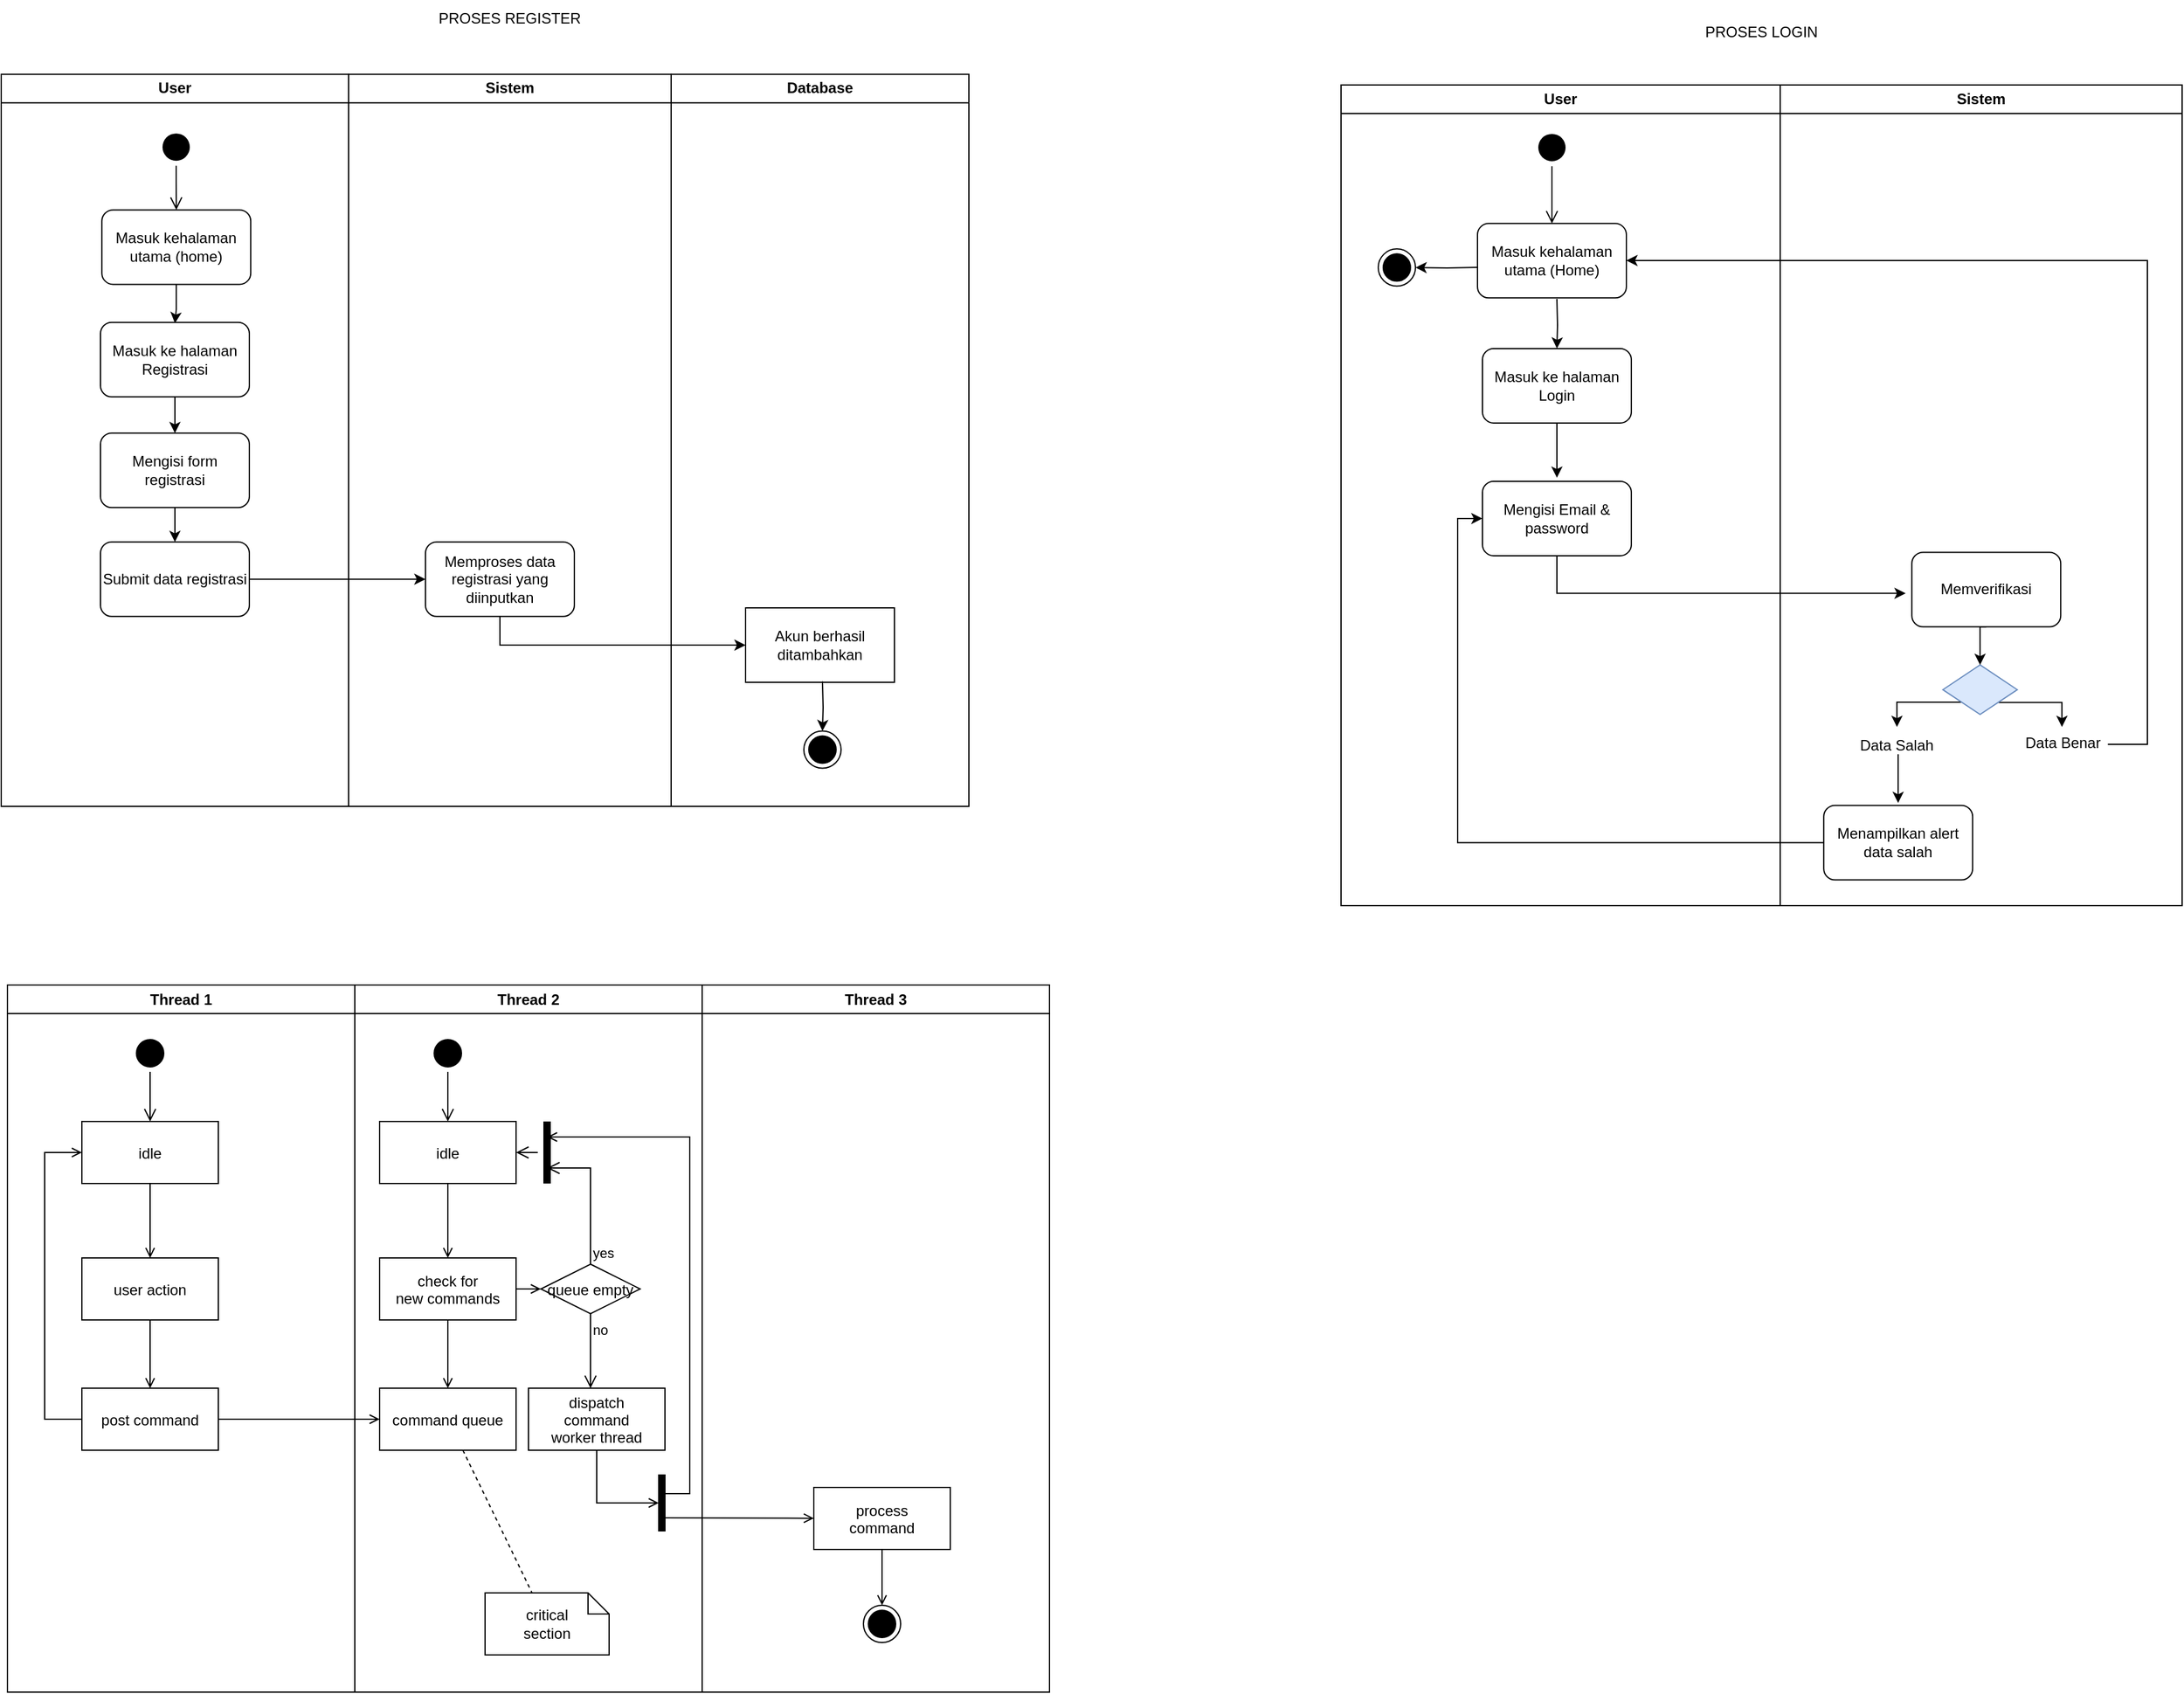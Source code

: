<mxfile version="21.6.9" type="github">
  <diagram name="Page-1" id="e7e014a7-5840-1c2e-5031-d8a46d1fe8dd">
    <mxGraphModel dx="1137" dy="754" grid="1" gridSize="10" guides="1" tooltips="1" connect="1" arrows="1" fold="1" page="1" pageScale="1" pageWidth="1169" pageHeight="826" background="none" math="0" shadow="0">
      <root>
        <mxCell id="0" />
        <mxCell id="1" parent="0" />
        <mxCell id="2" value="Thread 1" style="swimlane;whiteSpace=wrap;strokeColor=#000000;" parent="1" vertex="1">
          <mxGeometry x="165" y="954" width="280" height="570" as="geometry" />
        </mxCell>
        <mxCell id="5" value="" style="ellipse;shape=startState;fillColor=#000000;strokeColor=#000000;" parent="2" vertex="1">
          <mxGeometry x="100" y="40" width="30" height="30" as="geometry" />
        </mxCell>
        <mxCell id="6" value="" style="edgeStyle=elbowEdgeStyle;elbow=horizontal;verticalAlign=bottom;endArrow=open;endSize=8;strokeColor=#000000;endFill=1;rounded=0" parent="2" source="5" target="7" edge="1">
          <mxGeometry x="100" y="40" as="geometry">
            <mxPoint x="115" y="110" as="targetPoint" />
          </mxGeometry>
        </mxCell>
        <mxCell id="7" value="idle" style="strokeColor=#000000;" parent="2" vertex="1">
          <mxGeometry x="60" y="110" width="110" height="50" as="geometry" />
        </mxCell>
        <mxCell id="8" value="user action" style="strokeColor=#000000;" parent="2" vertex="1">
          <mxGeometry x="60" y="220" width="110" height="50" as="geometry" />
        </mxCell>
        <mxCell id="9" value="" style="endArrow=open;strokeColor=#000000;endFill=1;rounded=0" parent="2" source="7" target="8" edge="1">
          <mxGeometry relative="1" as="geometry" />
        </mxCell>
        <mxCell id="10" value="post command" style="strokeColor=#000000;" parent="2" vertex="1">
          <mxGeometry x="60" y="325" width="110" height="50" as="geometry" />
        </mxCell>
        <mxCell id="11" value="" style="endArrow=open;strokeColor=#000000;endFill=1;rounded=0" parent="2" source="8" target="10" edge="1">
          <mxGeometry relative="1" as="geometry" />
        </mxCell>
        <mxCell id="12" value="" style="edgeStyle=elbowEdgeStyle;elbow=horizontal;strokeColor=#000000;endArrow=open;endFill=1;rounded=0" parent="2" source="10" target="7" edge="1">
          <mxGeometry width="100" height="100" relative="1" as="geometry">
            <mxPoint x="160" y="290" as="sourcePoint" />
            <mxPoint x="260" y="190" as="targetPoint" />
            <Array as="points">
              <mxPoint x="30" y="250" />
            </Array>
          </mxGeometry>
        </mxCell>
        <mxCell id="3" value="Thread 2" style="swimlane;whiteSpace=wrap;strokeColor=#000000;" parent="1" vertex="1">
          <mxGeometry x="445" y="954" width="280" height="570" as="geometry" />
        </mxCell>
        <mxCell id="13" value="" style="ellipse;shape=startState;fillColor=#000000;strokeColor=#000000;" parent="3" vertex="1">
          <mxGeometry x="60" y="40" width="30" height="30" as="geometry" />
        </mxCell>
        <mxCell id="14" value="" style="edgeStyle=elbowEdgeStyle;elbow=horizontal;verticalAlign=bottom;endArrow=open;endSize=8;strokeColor=#000000;endFill=1;rounded=0" parent="3" source="13" target="15" edge="1">
          <mxGeometry x="40" y="20" as="geometry">
            <mxPoint x="55" y="90" as="targetPoint" />
          </mxGeometry>
        </mxCell>
        <mxCell id="15" value="idle" style="strokeColor=#000000;" parent="3" vertex="1">
          <mxGeometry x="20" y="110" width="110" height="50" as="geometry" />
        </mxCell>
        <mxCell id="16" value="check for &#xa;new commands" style="strokeColor=#000000;" parent="3" vertex="1">
          <mxGeometry x="20" y="220" width="110" height="50" as="geometry" />
        </mxCell>
        <mxCell id="17" value="" style="endArrow=open;strokeColor=#000000;endFill=1;rounded=0" parent="3" source="15" target="16" edge="1">
          <mxGeometry relative="1" as="geometry" />
        </mxCell>
        <mxCell id="18" value="command queue" style="strokeColor=#000000;" parent="3" vertex="1">
          <mxGeometry x="20" y="325" width="110" height="50" as="geometry" />
        </mxCell>
        <mxCell id="19" value="" style="endArrow=open;strokeColor=#000000;endFill=1;rounded=0" parent="3" source="16" target="18" edge="1">
          <mxGeometry relative="1" as="geometry" />
        </mxCell>
        <mxCell id="21" value="queue empty" style="rhombus;fillColor=none;strokeColor=#000000;" parent="3" vertex="1">
          <mxGeometry x="150" y="225" width="80" height="40" as="geometry" />
        </mxCell>
        <mxCell id="22" value="yes" style="edgeStyle=elbowEdgeStyle;elbow=horizontal;align=left;verticalAlign=bottom;endArrow=open;endSize=8;strokeColor=#000000;exitX=0.5;exitY=0;endFill=1;rounded=0;entryX=0.75;entryY=0.5;entryPerimeter=0" parent="3" source="21" target="25" edge="1">
          <mxGeometry x="-1" relative="1" as="geometry">
            <mxPoint x="160" y="150" as="targetPoint" />
            <Array as="points">
              <mxPoint x="190" y="180" />
            </Array>
          </mxGeometry>
        </mxCell>
        <mxCell id="23" value="no" style="edgeStyle=elbowEdgeStyle;elbow=horizontal;align=left;verticalAlign=top;endArrow=open;endSize=8;strokeColor=#000000;endFill=1;rounded=0" parent="3" source="21" target="30" edge="1">
          <mxGeometry x="-1" relative="1" as="geometry">
            <mxPoint x="190" y="305" as="targetPoint" />
          </mxGeometry>
        </mxCell>
        <mxCell id="24" value="" style="endArrow=open;strokeColor=#000000;endFill=1;rounded=0" parent="3" source="16" target="21" edge="1">
          <mxGeometry relative="1" as="geometry" />
        </mxCell>
        <mxCell id="25" value="" style="shape=line;strokeWidth=6;strokeColor=#000000;rotation=90" parent="3" vertex="1">
          <mxGeometry x="130" y="127.5" width="50" height="15" as="geometry" />
        </mxCell>
        <mxCell id="26" value="" style="edgeStyle=elbowEdgeStyle;elbow=horizontal;verticalAlign=bottom;endArrow=open;endSize=8;strokeColor=#000000;endFill=1;rounded=0" parent="3" source="25" target="15" edge="1">
          <mxGeometry x="130" y="90" as="geometry">
            <mxPoint x="230" y="140" as="targetPoint" />
          </mxGeometry>
        </mxCell>
        <mxCell id="30" value="dispatch&#xa;command&#xa;worker thread" style="strokeColor=#000000;" parent="3" vertex="1">
          <mxGeometry x="140" y="325" width="110" height="50" as="geometry" />
        </mxCell>
        <mxCell id="31" value="critical&#xa;section" style="shape=note;whiteSpace=wrap;size=17;strokeColor=#000000;" parent="3" vertex="1">
          <mxGeometry x="105" y="490" width="100" height="50" as="geometry" />
        </mxCell>
        <mxCell id="32" value="" style="endArrow=none;strokeColor=#000000;endFill=0;rounded=0;dashed=1" parent="3" source="18" target="31" edge="1">
          <mxGeometry relative="1" as="geometry" />
        </mxCell>
        <mxCell id="34" value="" style="whiteSpace=wrap;strokeColor=#000000;fillColor=#030303;" parent="3" vertex="1">
          <mxGeometry x="245" y="395" width="5" height="45" as="geometry" />
        </mxCell>
        <mxCell id="41" value="" style="edgeStyle=elbowEdgeStyle;elbow=horizontal;entryX=0;entryY=0.5;strokeColor=#000000;endArrow=open;endFill=1;rounded=0" parent="3" source="30" target="34" edge="1">
          <mxGeometry width="100" height="100" relative="1" as="geometry">
            <mxPoint x="60" y="480" as="sourcePoint" />
            <mxPoint x="160" y="380" as="targetPoint" />
            <Array as="points">
              <mxPoint x="195" y="400" />
            </Array>
          </mxGeometry>
        </mxCell>
        <mxCell id="4" value="Thread 3" style="swimlane;whiteSpace=wrap;strokeColor=#000000;" parent="1" vertex="1">
          <mxGeometry x="725" y="954" width="280" height="570" as="geometry" />
        </mxCell>
        <mxCell id="33" value="process&#xa;command" style="strokeColor=#000000;" parent="4" vertex="1">
          <mxGeometry x="90" y="405" width="110" height="50" as="geometry" />
        </mxCell>
        <mxCell id="35" value="" style="edgeStyle=elbowEdgeStyle;elbow=horizontal;strokeColor=#000000;endArrow=open;endFill=1;rounded=0;entryX=0.25;entryY=0.5;entryPerimeter=0" parent="4" target="25" edge="1">
          <mxGeometry width="100" height="100" relative="1" as="geometry">
            <mxPoint x="-30" y="410" as="sourcePoint" />
            <mxPoint x="-120" y="120" as="targetPoint" />
            <Array as="points">
              <mxPoint x="-10" y="135" />
            </Array>
          </mxGeometry>
        </mxCell>
        <mxCell id="37" value="" style="edgeStyle=none;strokeColor=#000000;endArrow=open;endFill=1;rounded=0" parent="4" target="33" edge="1">
          <mxGeometry width="100" height="100" relative="1" as="geometry">
            <mxPoint x="-30" y="429.5" as="sourcePoint" />
            <mxPoint x="90" y="429.5" as="targetPoint" />
          </mxGeometry>
        </mxCell>
        <mxCell id="38" value="" style="ellipse;shape=endState;fillColor=#000000;strokeColor=#000000;" parent="4" vertex="1">
          <mxGeometry x="130" y="500" width="30" height="30" as="geometry" />
        </mxCell>
        <mxCell id="39" value="" style="endArrow=open;strokeColor=#000000;endFill=1;rounded=0" parent="4" source="33" target="38" edge="1">
          <mxGeometry relative="1" as="geometry" />
        </mxCell>
        <mxCell id="20" value="" style="endArrow=open;strokeColor=#000000;endFill=1;rounded=0" parent="1" source="10" target="18" edge="1">
          <mxGeometry relative="1" as="geometry" />
        </mxCell>
        <mxCell id="n_CjR4kDcSBruVza5yp5-41" style="edgeStyle=orthogonalEdgeStyle;rounded=0;orthogonalLoop=1;jettySize=auto;html=1;" edge="1" parent="1" source="n_CjR4kDcSBruVza5yp5-56">
          <mxGeometry relative="1" as="geometry">
            <mxPoint x="300" y="420.59" as="targetPoint" />
          </mxGeometry>
        </mxCell>
        <mxCell id="n_CjR4kDcSBruVza5yp5-42" value="" style="ellipse;html=1;shape=startState;fillColor=#000000;strokeColor=none;" vertex="1" parent="1">
          <mxGeometry x="286" y="263.59" width="30" height="30" as="geometry" />
        </mxCell>
        <mxCell id="n_CjR4kDcSBruVza5yp5-43" value="" style="edgeStyle=orthogonalEdgeStyle;html=1;verticalAlign=bottom;endArrow=open;endSize=8;strokeColor=#000000;rounded=0;entryX=0.5;entryY=0;entryDx=0;entryDy=0;" edge="1" parent="1" source="n_CjR4kDcSBruVza5yp5-42" target="n_CjR4kDcSBruVza5yp5-56">
          <mxGeometry relative="1" as="geometry">
            <mxPoint x="300" y="353.59" as="targetPoint" />
            <Array as="points">
              <mxPoint x="301" y="306.31" />
              <mxPoint x="301" y="306.31" />
            </Array>
          </mxGeometry>
        </mxCell>
        <mxCell id="n_CjR4kDcSBruVza5yp5-44" style="edgeStyle=orthogonalEdgeStyle;rounded=0;orthogonalLoop=1;jettySize=auto;html=1;entryX=0.5;entryY=0;entryDx=0;entryDy=0;" edge="1" parent="1" source="n_CjR4kDcSBruVza5yp5-45" target="n_CjR4kDcSBruVza5yp5-47">
          <mxGeometry relative="1" as="geometry" />
        </mxCell>
        <mxCell id="n_CjR4kDcSBruVza5yp5-45" value="Masuk ke halaman Registrasi" style="rounded=1;whiteSpace=wrap;html=1;" vertex="1" parent="1">
          <mxGeometry x="240" y="419.9" width="120" height="60" as="geometry" />
        </mxCell>
        <mxCell id="n_CjR4kDcSBruVza5yp5-46" value="" style="edgeStyle=orthogonalEdgeStyle;rounded=0;orthogonalLoop=1;jettySize=auto;html=1;" edge="1" parent="1" source="n_CjR4kDcSBruVza5yp5-47" target="n_CjR4kDcSBruVza5yp5-49">
          <mxGeometry relative="1" as="geometry" />
        </mxCell>
        <mxCell id="n_CjR4kDcSBruVza5yp5-47" value="Mengisi form registrasi" style="rounded=1;whiteSpace=wrap;html=1;" vertex="1" parent="1">
          <mxGeometry x="240" y="509.11" width="120" height="60" as="geometry" />
        </mxCell>
        <mxCell id="n_CjR4kDcSBruVza5yp5-48" style="edgeStyle=orthogonalEdgeStyle;rounded=0;orthogonalLoop=1;jettySize=auto;html=1;exitX=1;exitY=0.5;exitDx=0;exitDy=0;" edge="1" parent="1" source="n_CjR4kDcSBruVza5yp5-49" target="n_CjR4kDcSBruVza5yp5-54">
          <mxGeometry relative="1" as="geometry">
            <mxPoint x="649" y="821.38" as="targetPoint" />
          </mxGeometry>
        </mxCell>
        <mxCell id="n_CjR4kDcSBruVza5yp5-49" value="Submit data registrasi" style="rounded=1;whiteSpace=wrap;html=1;" vertex="1" parent="1">
          <mxGeometry x="240" y="596.9" width="120" height="60" as="geometry" />
        </mxCell>
        <mxCell id="n_CjR4kDcSBruVza5yp5-53" value="Sistem" style="swimlane;whiteSpace=wrap;html=1;startSize=23;" vertex="1" parent="1">
          <mxGeometry x="440" y="219.9" width="260" height="590.1" as="geometry" />
        </mxCell>
        <mxCell id="n_CjR4kDcSBruVza5yp5-54" value="Memproses data registrasi yang diinputkan" style="rounded=1;whiteSpace=wrap;html=1;" vertex="1" parent="n_CjR4kDcSBruVza5yp5-53">
          <mxGeometry x="61.98" y="377.0" width="120" height="60" as="geometry" />
        </mxCell>
        <mxCell id="n_CjR4kDcSBruVza5yp5-55" value="User" style="swimlane;whiteSpace=wrap;html=1;startSize=23;" vertex="1" parent="1">
          <mxGeometry x="160" y="219.9" width="280" height="590.1" as="geometry" />
        </mxCell>
        <mxCell id="n_CjR4kDcSBruVza5yp5-56" value="Masuk kehalaman utama (home)" style="rounded=1;whiteSpace=wrap;html=1;" vertex="1" parent="n_CjR4kDcSBruVza5yp5-55">
          <mxGeometry x="81.12" y="109.31" width="120" height="60" as="geometry" />
        </mxCell>
        <mxCell id="n_CjR4kDcSBruVza5yp5-57" value="PROSES REGISTER" style="text;html=1;strokeColor=none;fillColor=none;align=center;verticalAlign=middle;whiteSpace=wrap;rounded=0;" vertex="1" parent="1">
          <mxGeometry x="430" y="160" width="280" height="30" as="geometry" />
        </mxCell>
        <mxCell id="n_CjR4kDcSBruVza5yp5-58" value="Database" style="swimlane;whiteSpace=wrap;html=1;startSize=23;" vertex="1" parent="1">
          <mxGeometry x="700" y="219.9" width="240" height="590.1" as="geometry" />
        </mxCell>
        <mxCell id="n_CjR4kDcSBruVza5yp5-59" value="Akun berhasil ditambahkan" style="rounded=0;whiteSpace=wrap;html=1;" vertex="1" parent="n_CjR4kDcSBruVza5yp5-58">
          <mxGeometry x="60.0" y="430.1" width="120" height="60" as="geometry" />
        </mxCell>
        <mxCell id="n_CjR4kDcSBruVza5yp5-60" value="" style="ellipse;html=1;shape=endState;fillColor=#000000;strokeColor=#000000;" vertex="1" parent="n_CjR4kDcSBruVza5yp5-58">
          <mxGeometry x="106.98" y="529.38" width="30" height="30" as="geometry" />
        </mxCell>
        <mxCell id="n_CjR4kDcSBruVza5yp5-61" value="" style="edgeStyle=orthogonalEdgeStyle;rounded=0;orthogonalLoop=1;jettySize=auto;html=1;" edge="1" parent="n_CjR4kDcSBruVza5yp5-58" target="n_CjR4kDcSBruVza5yp5-60">
          <mxGeometry relative="1" as="geometry">
            <mxPoint x="121.98" y="489.38" as="sourcePoint" />
          </mxGeometry>
        </mxCell>
        <mxCell id="n_CjR4kDcSBruVza5yp5-62" style="edgeStyle=orthogonalEdgeStyle;rounded=0;orthogonalLoop=1;jettySize=auto;html=1;exitX=0.5;exitY=1;exitDx=0;exitDy=0;entryX=0;entryY=0.5;entryDx=0;entryDy=0;" edge="1" parent="1" source="n_CjR4kDcSBruVza5yp5-54" target="n_CjR4kDcSBruVza5yp5-59">
          <mxGeometry relative="1" as="geometry" />
        </mxCell>
        <mxCell id="n_CjR4kDcSBruVza5yp5-63" style="edgeStyle=orthogonalEdgeStyle;rounded=0;orthogonalLoop=1;jettySize=auto;html=1;exitX=-0.041;exitY=0.588;exitDx=0;exitDy=0;exitPerimeter=0;entryX=1;entryY=0.5;entryDx=0;entryDy=0;" edge="1" parent="1" target="n_CjR4kDcSBruVza5yp5-79">
          <mxGeometry relative="1" as="geometry">
            <mxPoint x="1351.08" y="375.45" as="sourcePoint" />
            <mxPoint x="1306.0" y="375.714" as="targetPoint" />
          </mxGeometry>
        </mxCell>
        <mxCell id="n_CjR4kDcSBruVza5yp5-64" value="Masuk kehalaman utama (Home)" style="rounded=1;whiteSpace=wrap;html=1;" vertex="1" parent="1">
          <mxGeometry x="1350" y="340.17" width="120" height="60" as="geometry" />
        </mxCell>
        <mxCell id="n_CjR4kDcSBruVza5yp5-65" value="" style="ellipse;html=1;shape=startState;fillColor=#000000;strokeColor=none;" vertex="1" parent="1">
          <mxGeometry x="1395" y="263.96" width="30" height="30" as="geometry" />
        </mxCell>
        <mxCell id="n_CjR4kDcSBruVza5yp5-66" value="" style="edgeStyle=orthogonalEdgeStyle;html=1;verticalAlign=bottom;endArrow=open;endSize=8;strokeColor=#000000;rounded=0;entryX=0.5;entryY=0;entryDx=0;entryDy=0;" edge="1" parent="1" source="n_CjR4kDcSBruVza5yp5-65" target="n_CjR4kDcSBruVza5yp5-64">
          <mxGeometry relative="1" as="geometry">
            <mxPoint x="1410" y="353.96" as="targetPoint" />
          </mxGeometry>
        </mxCell>
        <mxCell id="n_CjR4kDcSBruVza5yp5-67" style="edgeStyle=orthogonalEdgeStyle;rounded=0;orthogonalLoop=1;jettySize=auto;html=1;exitX=0.5;exitY=1;exitDx=0;exitDy=0;entryX=0.5;entryY=-0.048;entryDx=0;entryDy=0;entryPerimeter=0;" edge="1" parent="1" source="n_CjR4kDcSBruVza5yp5-68" target="n_CjR4kDcSBruVza5yp5-70">
          <mxGeometry relative="1" as="geometry" />
        </mxCell>
        <mxCell id="n_CjR4kDcSBruVza5yp5-68" value="Masuk ke halaman Login" style="rounded=1;whiteSpace=wrap;html=1;" vertex="1" parent="1">
          <mxGeometry x="1354" y="440.96" width="120" height="60" as="geometry" />
        </mxCell>
        <mxCell id="n_CjR4kDcSBruVza5yp5-69" style="edgeStyle=orthogonalEdgeStyle;rounded=0;orthogonalLoop=1;jettySize=auto;html=1;exitX=0.5;exitY=1;exitDx=0;exitDy=0;" edge="1" parent="1" source="n_CjR4kDcSBruVza5yp5-70">
          <mxGeometry relative="1" as="geometry">
            <Array as="points">
              <mxPoint x="1414" y="637.96" />
            </Array>
            <mxPoint x="1695.12" y="638.27" as="targetPoint" />
          </mxGeometry>
        </mxCell>
        <mxCell id="n_CjR4kDcSBruVza5yp5-70" value="Mengisi Email &amp;amp; password" style="rounded=1;whiteSpace=wrap;html=1;" vertex="1" parent="1">
          <mxGeometry x="1354" y="547.96" width="120" height="60" as="geometry" />
        </mxCell>
        <mxCell id="n_CjR4kDcSBruVza5yp5-71" style="edgeStyle=orthogonalEdgeStyle;rounded=0;orthogonalLoop=1;jettySize=auto;html=1;entryX=0.5;entryY=0;entryDx=0;entryDy=0;" edge="1" parent="1" target="n_CjR4kDcSBruVza5yp5-68">
          <mxGeometry relative="1" as="geometry">
            <mxPoint x="1414" y="400.96" as="sourcePoint" />
          </mxGeometry>
        </mxCell>
        <mxCell id="n_CjR4kDcSBruVza5yp5-72" style="edgeStyle=orthogonalEdgeStyle;rounded=0;orthogonalLoop=1;jettySize=auto;html=1;exitX=0;exitY=1;exitDx=0;exitDy=0;entryX=0.5;entryY=0;entryDx=0;entryDy=0;" edge="1" parent="1">
          <mxGeometry relative="1" as="geometry">
            <Array as="points">
              <mxPoint x="1688.12" y="725.96" />
            </Array>
            <mxPoint x="1743.12" y="725.96" as="sourcePoint" />
            <mxPoint x="1688.12" y="745.96" as="targetPoint" />
          </mxGeometry>
        </mxCell>
        <mxCell id="n_CjR4kDcSBruVza5yp5-73" style="edgeStyle=orthogonalEdgeStyle;rounded=0;orthogonalLoop=1;jettySize=auto;html=1;entryX=0.5;entryY=0;entryDx=0;entryDy=0;" edge="1" parent="1">
          <mxGeometry relative="1" as="geometry">
            <mxPoint x="1770.12" y="726.27" as="sourcePoint" />
            <mxPoint x="1821.12" y="745.96" as="targetPoint" />
            <Array as="points">
              <mxPoint x="1821.12" y="725.96" />
            </Array>
          </mxGeometry>
        </mxCell>
        <mxCell id="n_CjR4kDcSBruVza5yp5-74" value="" style="rhombus;whiteSpace=wrap;html=1;fillColor=#dae8fc;strokeColor=#6c8ebf;" vertex="1" parent="1">
          <mxGeometry x="1725.12" y="695.96" width="60" height="40" as="geometry" />
        </mxCell>
        <mxCell id="n_CjR4kDcSBruVza5yp5-75" value="" style="edgeStyle=orthogonalEdgeStyle;rounded=0;orthogonalLoop=1;jettySize=auto;html=1;" edge="1" parent="1">
          <mxGeometry relative="1" as="geometry">
            <mxPoint x="1689.077" y="767.96" as="sourcePoint" />
            <mxPoint x="1689.077" y="807.27" as="targetPoint" />
          </mxGeometry>
        </mxCell>
        <mxCell id="n_CjR4kDcSBruVza5yp5-76" value="Data Salah" style="text;html=1;strokeColor=none;fillColor=none;align=center;verticalAlign=middle;whiteSpace=wrap;rounded=0;" vertex="1" parent="1">
          <mxGeometry x="1648.12" y="745.96" width="80" height="30" as="geometry" />
        </mxCell>
        <mxCell id="n_CjR4kDcSBruVza5yp5-77" style="edgeStyle=orthogonalEdgeStyle;rounded=0;orthogonalLoop=1;jettySize=auto;html=1;exitX=0.5;exitY=1;exitDx=0;exitDy=0;entryX=0.5;entryY=0;entryDx=0;entryDy=0;" edge="1" parent="1" source="n_CjR4kDcSBruVza5yp5-78" target="n_CjR4kDcSBruVza5yp5-74">
          <mxGeometry relative="1" as="geometry" />
        </mxCell>
        <mxCell id="n_CjR4kDcSBruVza5yp5-78" value="Memverifikasi" style="whiteSpace=wrap;html=1;rounded=1;" vertex="1" parent="1">
          <mxGeometry x="1700.12" y="605.27" width="120" height="60" as="geometry" />
        </mxCell>
        <mxCell id="n_CjR4kDcSBruVza5yp5-79" value="" style="ellipse;html=1;shape=endState;fillColor=#000000;strokeColor=#000000;" vertex="1" parent="1">
          <mxGeometry x="1270" y="360.65" width="30" height="30" as="geometry" />
        </mxCell>
        <mxCell id="n_CjR4kDcSBruVza5yp5-80" value="PROSES LOGIN" style="text;html=1;strokeColor=none;fillColor=none;align=center;verticalAlign=middle;whiteSpace=wrap;rounded=0;" vertex="1" parent="1">
          <mxGeometry x="1439" y="170.96" width="280" height="30" as="geometry" />
        </mxCell>
        <mxCell id="n_CjR4kDcSBruVza5yp5-81" style="edgeStyle=orthogonalEdgeStyle;rounded=0;orthogonalLoop=1;jettySize=auto;html=1;" edge="1" parent="1" target="n_CjR4kDcSBruVza5yp5-64">
          <mxGeometry relative="1" as="geometry">
            <Array as="points">
              <mxPoint x="1890" y="760" />
              <mxPoint x="1890" y="370" />
            </Array>
            <mxPoint x="1858.12" y="760" as="sourcePoint" />
            <mxPoint x="1480" y="370" as="targetPoint" />
          </mxGeometry>
        </mxCell>
        <mxCell id="n_CjR4kDcSBruVza5yp5-82" style="edgeStyle=orthogonalEdgeStyle;rounded=0;orthogonalLoop=1;jettySize=auto;html=1;entryX=0;entryY=0.5;entryDx=0;entryDy=0;" edge="1" parent="1" source="n_CjR4kDcSBruVza5yp5-83" target="n_CjR4kDcSBruVza5yp5-70">
          <mxGeometry relative="1" as="geometry" />
        </mxCell>
        <mxCell id="n_CjR4kDcSBruVza5yp5-83" value="Menampilkan alert data salah" style="rounded=1;whiteSpace=wrap;html=1;" vertex="1" parent="1">
          <mxGeometry x="1629.12" y="809.27" width="120" height="60" as="geometry" />
        </mxCell>
        <mxCell id="n_CjR4kDcSBruVza5yp5-84" value="User" style="swimlane;whiteSpace=wrap;html=1;" vertex="1" parent="1">
          <mxGeometry x="1240" y="228.45" width="354" height="661.55" as="geometry" />
        </mxCell>
        <mxCell id="n_CjR4kDcSBruVza5yp5-85" value="Sistem" style="swimlane;whiteSpace=wrap;html=1;startSize=23;" vertex="1" parent="1">
          <mxGeometry x="1594" y="228.45" width="324" height="661.55" as="geometry" />
        </mxCell>
        <mxCell id="n_CjR4kDcSBruVza5yp5-86" value="Data Benar" style="text;html=1;strokeColor=none;fillColor=none;align=center;verticalAlign=middle;whiteSpace=wrap;rounded=0;" vertex="1" parent="n_CjR4kDcSBruVza5yp5-85">
          <mxGeometry x="188.12" y="515.1" width="80" height="30" as="geometry" />
        </mxCell>
      </root>
    </mxGraphModel>
  </diagram>
</mxfile>
